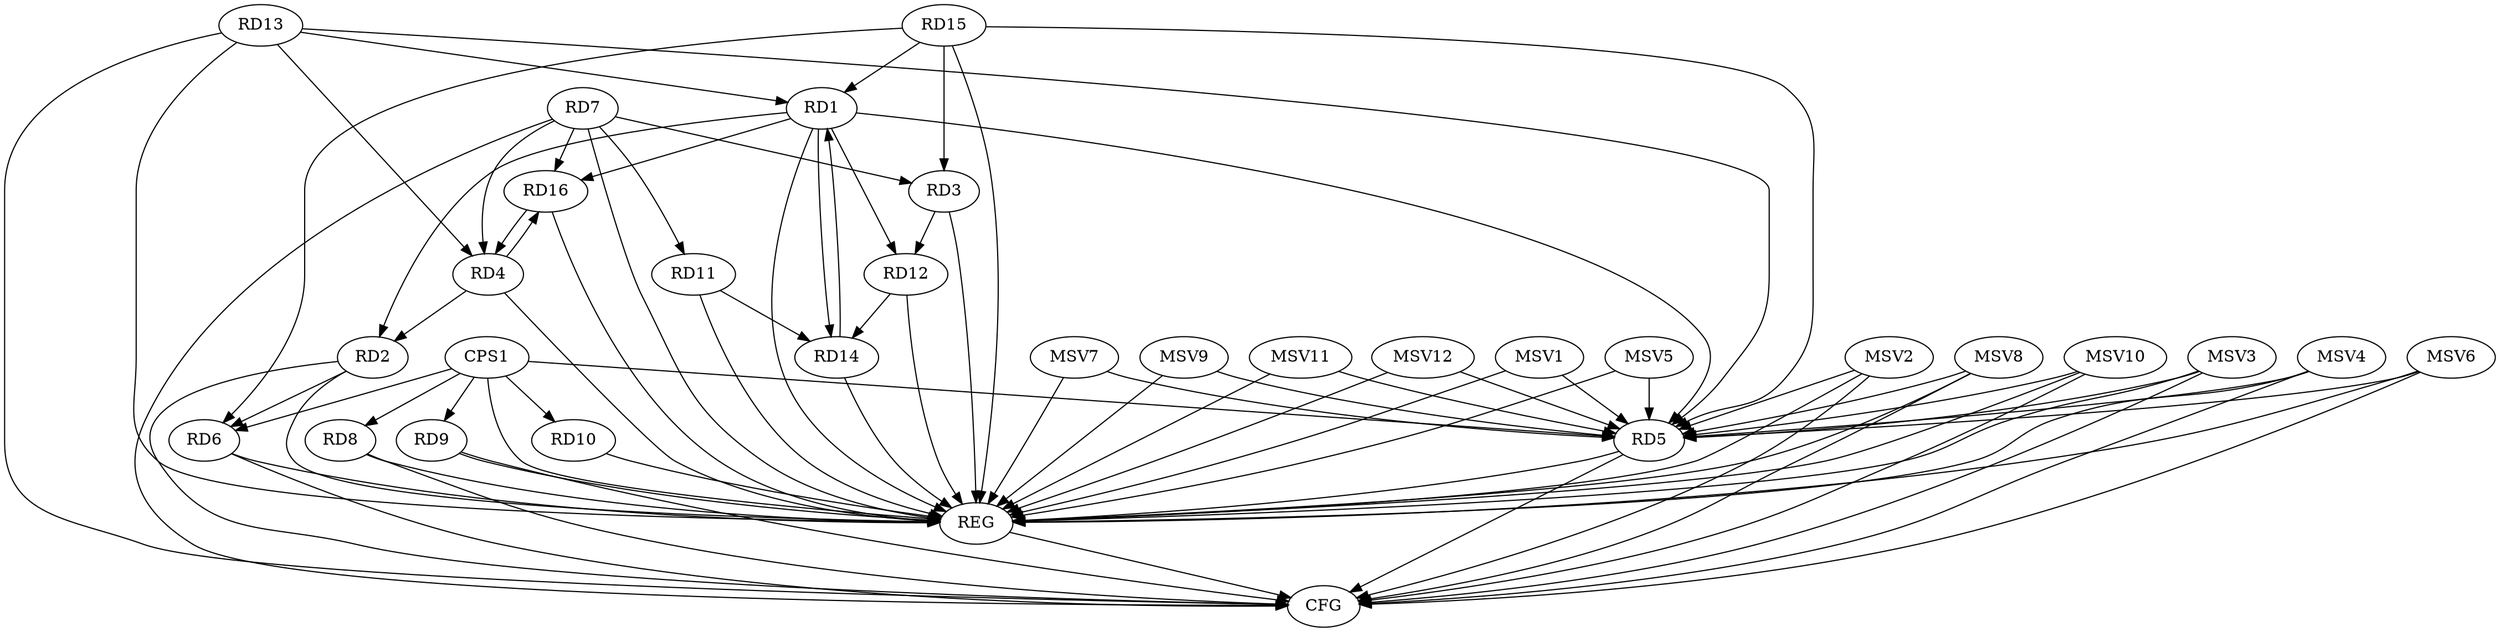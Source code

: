 strict digraph G {
  RD1 [ label="RD1" ];
  RD2 [ label="RD2" ];
  RD3 [ label="RD3" ];
  RD4 [ label="RD4" ];
  RD5 [ label="RD5" ];
  RD6 [ label="RD6" ];
  RD7 [ label="RD7" ];
  RD8 [ label="RD8" ];
  RD9 [ label="RD9" ];
  RD10 [ label="RD10" ];
  RD11 [ label="RD11" ];
  RD12 [ label="RD12" ];
  RD13 [ label="RD13" ];
  RD14 [ label="RD14" ];
  RD15 [ label="RD15" ];
  RD16 [ label="RD16" ];
  CPS1 [ label="CPS1" ];
  REG [ label="REG" ];
  CFG [ label="CFG" ];
  MSV1 [ label="MSV1" ];
  MSV2 [ label="MSV2" ];
  MSV3 [ label="MSV3" ];
  MSV4 [ label="MSV4" ];
  MSV5 [ label="MSV5" ];
  MSV6 [ label="MSV6" ];
  MSV7 [ label="MSV7" ];
  MSV8 [ label="MSV8" ];
  MSV9 [ label="MSV9" ];
  MSV10 [ label="MSV10" ];
  MSV11 [ label="MSV11" ];
  MSV12 [ label="MSV12" ];
  RD1 -> RD2;
  RD1 -> RD5;
  RD1 -> RD12;
  RD13 -> RD1;
  RD1 -> RD14;
  RD14 -> RD1;
  RD15 -> RD1;
  RD1 -> RD16;
  RD4 -> RD2;
  RD2 -> RD6;
  RD7 -> RD3;
  RD3 -> RD12;
  RD15 -> RD3;
  RD7 -> RD4;
  RD13 -> RD4;
  RD4 -> RD16;
  RD16 -> RD4;
  RD13 -> RD5;
  RD15 -> RD5;
  RD15 -> RD6;
  RD7 -> RD11;
  RD7 -> RD16;
  RD11 -> RD14;
  RD12 -> RD14;
  CPS1 -> RD5;
  CPS1 -> RD6;
  CPS1 -> RD8;
  CPS1 -> RD9;
  CPS1 -> RD10;
  RD1 -> REG;
  RD2 -> REG;
  RD3 -> REG;
  RD4 -> REG;
  RD5 -> REG;
  RD6 -> REG;
  RD7 -> REG;
  RD8 -> REG;
  RD9 -> REG;
  RD10 -> REG;
  RD11 -> REG;
  RD12 -> REG;
  RD13 -> REG;
  RD14 -> REG;
  RD15 -> REG;
  RD16 -> REG;
  CPS1 -> REG;
  RD7 -> CFG;
  RD8 -> CFG;
  RD2 -> CFG;
  RD6 -> CFG;
  RD9 -> CFG;
  RD5 -> CFG;
  RD13 -> CFG;
  REG -> CFG;
  MSV1 -> RD5;
  MSV1 -> REG;
  MSV2 -> RD5;
  MSV2 -> REG;
  MSV2 -> CFG;
  MSV3 -> RD5;
  MSV3 -> REG;
  MSV3 -> CFG;
  MSV4 -> RD5;
  MSV4 -> REG;
  MSV4 -> CFG;
  MSV5 -> RD5;
  MSV5 -> REG;
  MSV6 -> RD5;
  MSV7 -> RD5;
  MSV6 -> REG;
  MSV6 -> CFG;
  MSV7 -> REG;
  MSV8 -> RD5;
  MSV9 -> RD5;
  MSV8 -> REG;
  MSV8 -> CFG;
  MSV9 -> REG;
  MSV10 -> RD5;
  MSV11 -> RD5;
  MSV10 -> REG;
  MSV10 -> CFG;
  MSV11 -> REG;
  MSV12 -> RD5;
  MSV12 -> REG;
}
